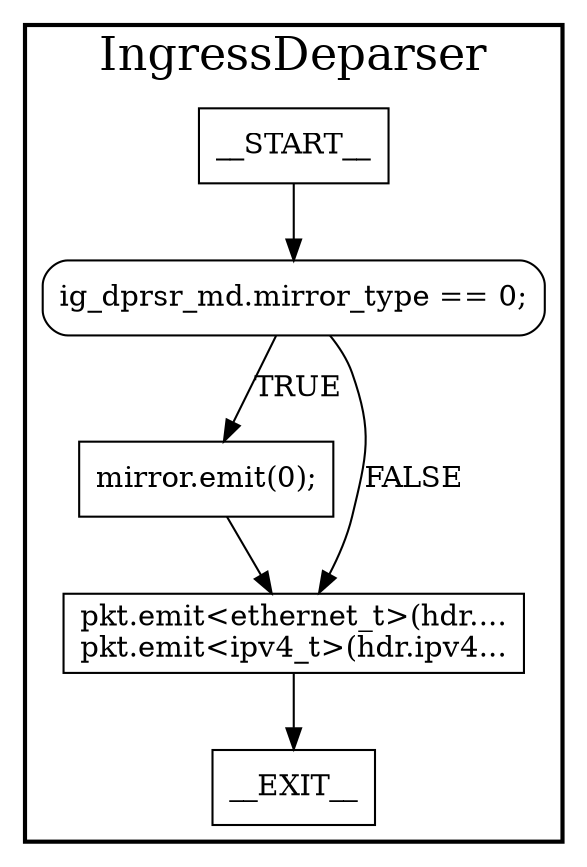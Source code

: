 digraph IngressDeparser {
subgraph cluster {
graph [
fontsize="22pt", label=IngressDeparser, style=bold];
0[label=__START__, margin="", shape=rectangle, style=solid];
1[label=__EXIT__, margin="", shape=rectangle, style=solid];
2[label="ig_dprsr_md.mirror_type == 0;", margin="", shape=rectangle, style=rounded];
3[label="mirror.emit(0);", margin="", shape=rectangle, style=solid];
4[label="pkt.emit<ethernet_t>(hdr....\npkt.emit<ipv4_t>(hdr.ipv4...", margin="", shape=rectangle, style=solid];
0 -> 2[label=""];
2 -> 3[label=TRUE];
2 -> 4[label=FALSE];
3 -> 4[label=""];
4 -> 1[label=""];
}
}
